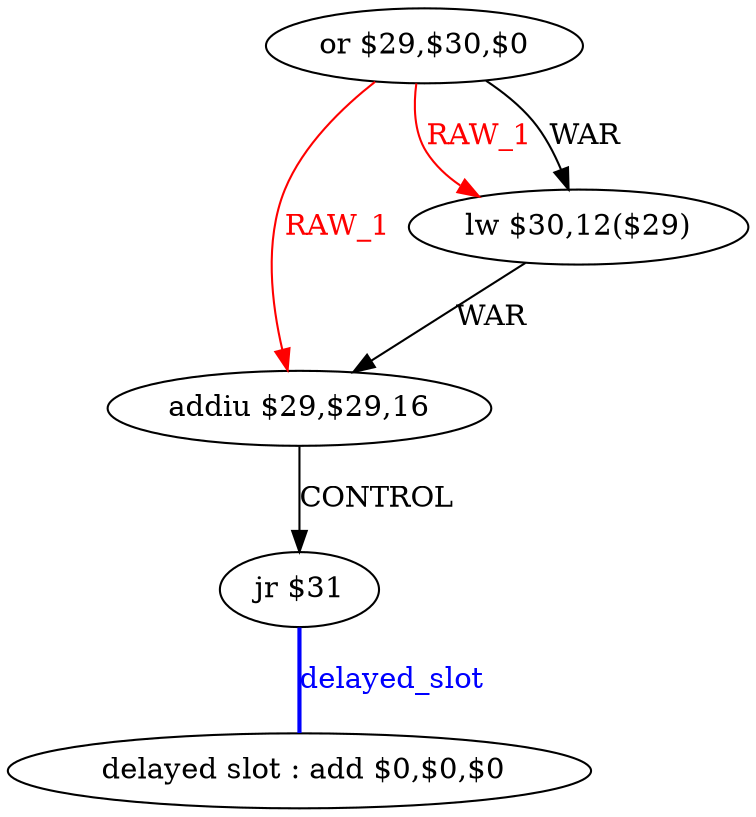 digraph G1 {
node [shape = ellipse];
i4 [label = " delayed slot : add $0,$0,$0"] ;
i3 ->  i4 [style = bold, dir= none, fontcolor = blue, color = blue, label= "delayed_slot"];
i3 [label = "jr $31"] ;
i0 [label = "or $29,$30,$0"] ;
i0 ->  i2 [color = red, fontcolor = red, label= "RAW_1"];
i0 ->  i1 [color = red, fontcolor = red, label= "RAW_1"];
i0 ->  i1 [label= "WAR"];
i2 [label = "addiu $29,$29,16"] ;
i2 ->  i3 [label= "CONTROL"];
i1 [label = "lw $30,12($29)"] ;
i1 ->  i2 [label= "WAR"];
}
